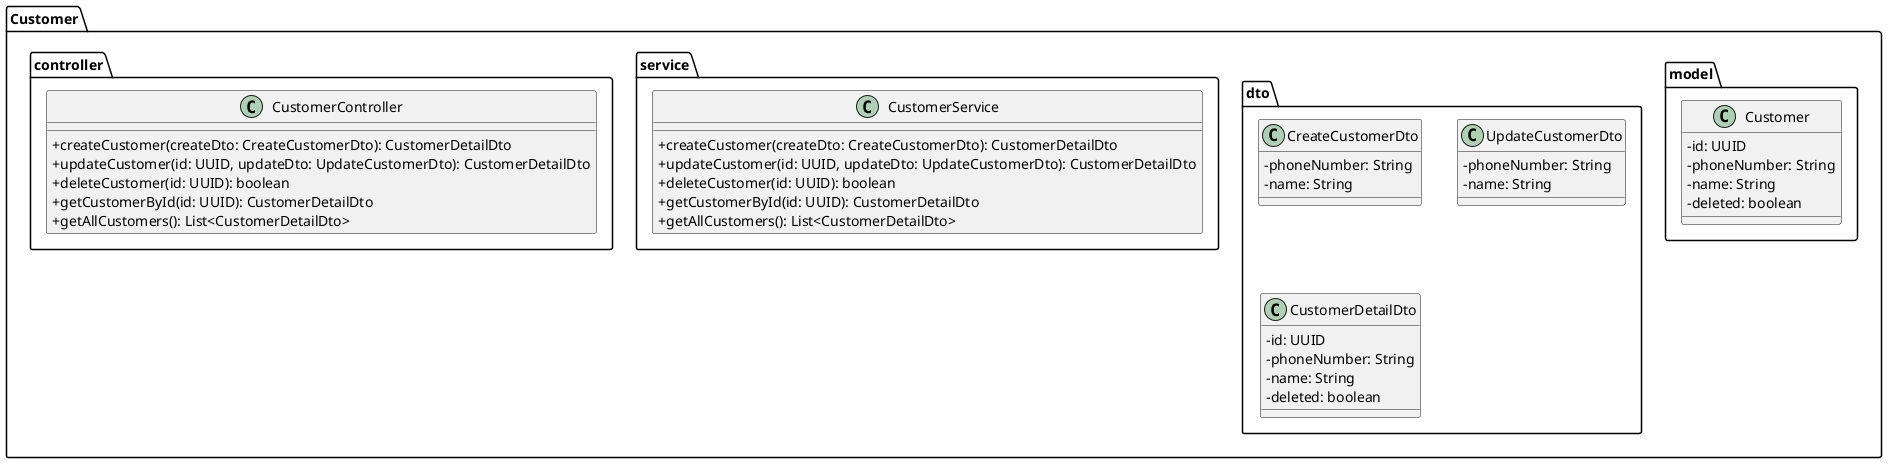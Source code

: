 @startuml

skinparam classAttributeIconSize 0

package "Customer" {
	package "model" {
	  class Customer {
      - id: UUID
      - phoneNumber: String
      - name: String
      - deleted: boolean
    }
	}

	package "dto" {
		class CreateCustomerDto {
      - phoneNumber: String
      - name: String
    }

    class UpdateCustomerDto {
      - phoneNumber: String
      - name: String
    }

    class CustomerDetailDto {
      - id: UUID
      - phoneNumber: String
      - name: String
      - deleted: boolean
    }
	}

	package "service" {
		class CustomerService {
			+ createCustomer(createDto: CreateCustomerDto): CustomerDetailDto
			+ updateCustomer(id: UUID, updateDto: UpdateCustomerDto): CustomerDetailDto
			+ deleteCustomer(id: UUID): boolean
			+ getCustomerById(id: UUID): CustomerDetailDto
			+ getAllCustomers(): List<CustomerDetailDto>
		}
	}

	package "controller" {
		class CustomerController {
			+ createCustomer(createDto: CreateCustomerDto): CustomerDetailDto
			+ updateCustomer(id: UUID, updateDto: UpdateCustomerDto): CustomerDetailDto
			+ deleteCustomer(id: UUID): boolean
			+ getCustomerById(id: UUID): CustomerDetailDto
			+ getAllCustomers(): List<CustomerDetailDto>
		}
	}
}

@enduml
